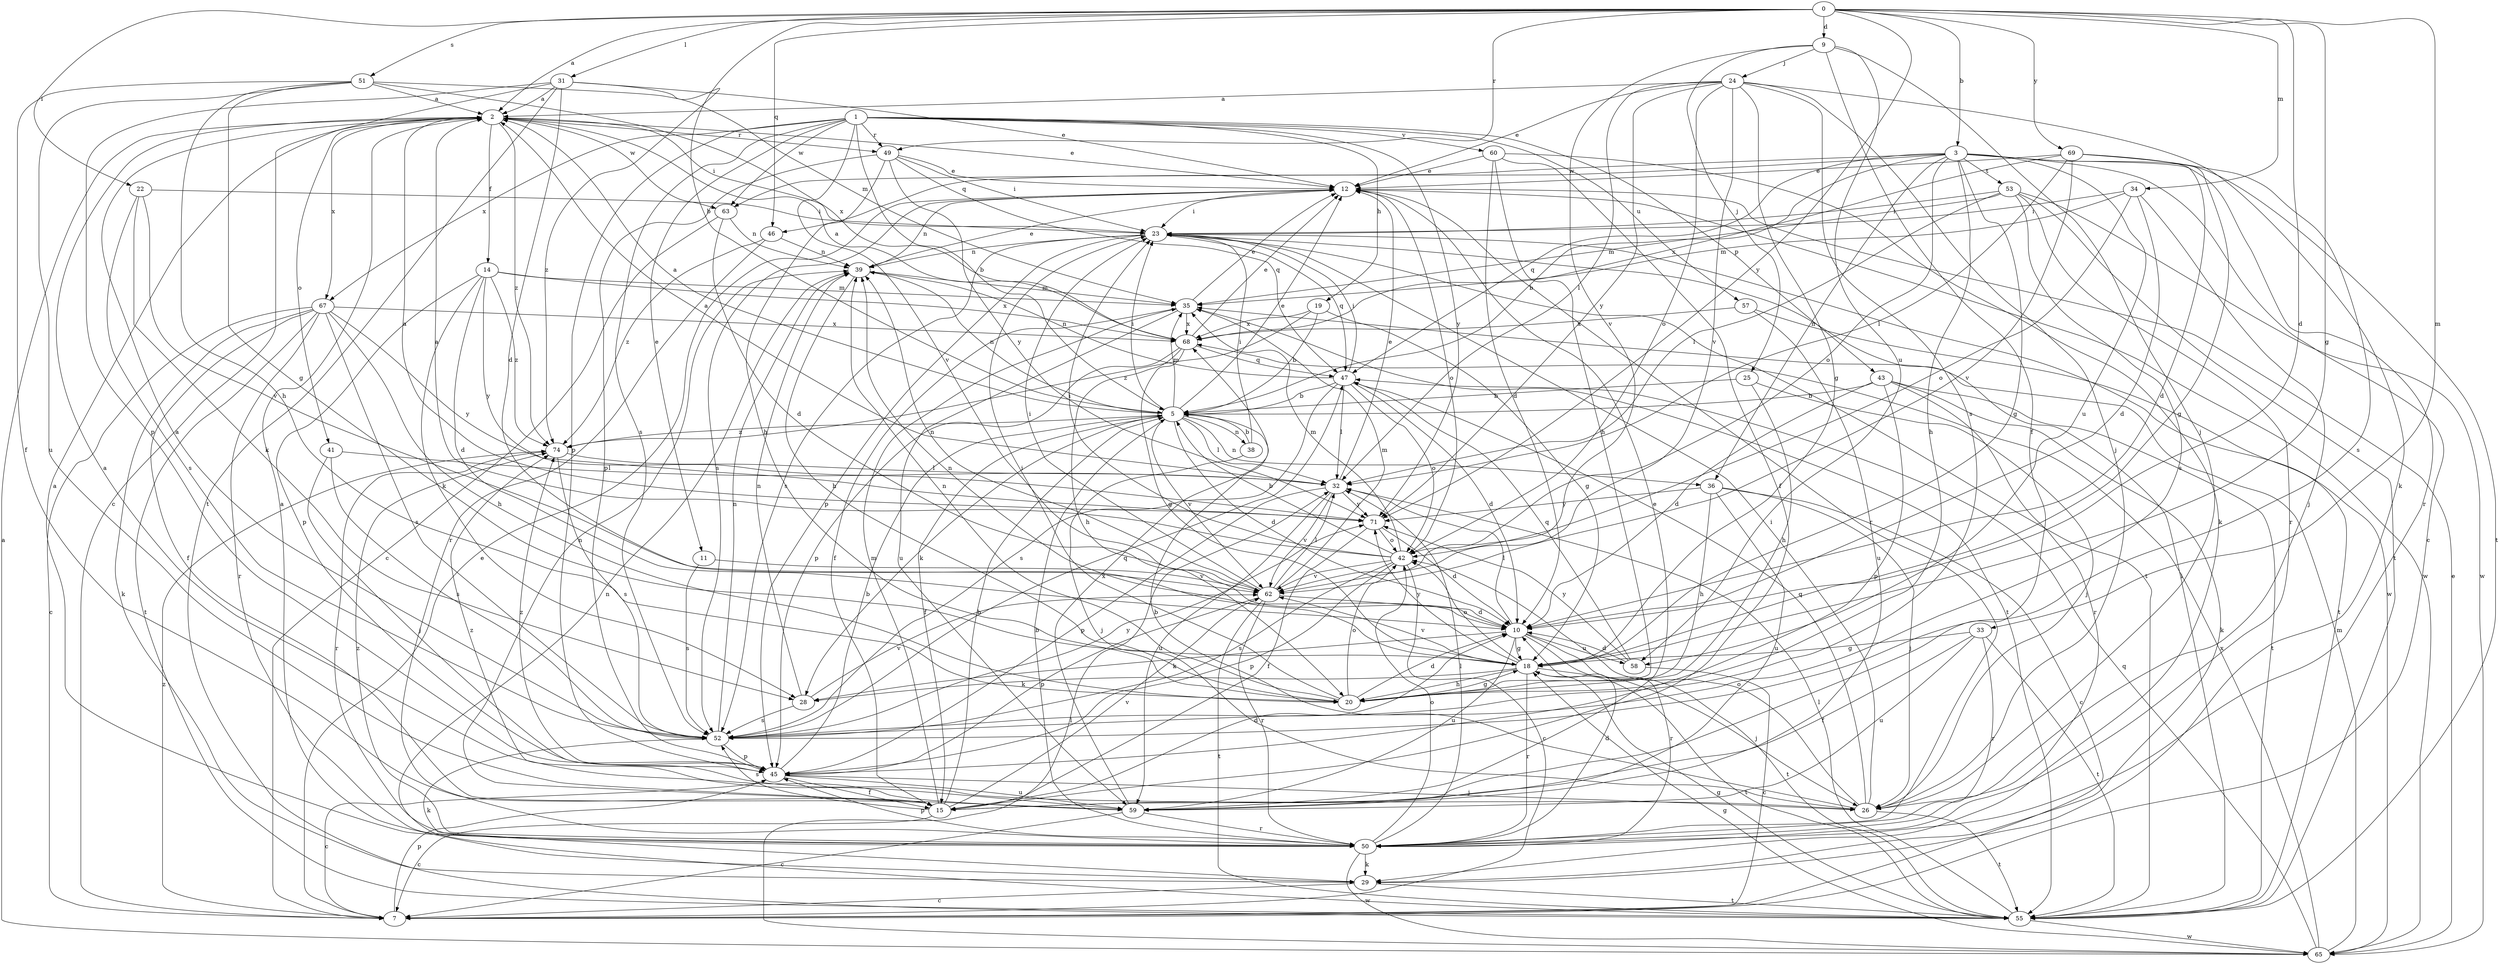 strict digraph  {
0;
1;
2;
3;
5;
7;
9;
10;
11;
12;
14;
15;
18;
19;
20;
22;
23;
24;
25;
26;
28;
29;
31;
32;
33;
34;
35;
36;
38;
39;
41;
42;
43;
45;
46;
47;
49;
50;
51;
52;
53;
55;
57;
58;
59;
60;
62;
63;
65;
67;
68;
69;
71;
74;
0 -> 2  [label=a];
0 -> 3  [label=b];
0 -> 5  [label=b];
0 -> 9  [label=d];
0 -> 10  [label=d];
0 -> 18  [label=g];
0 -> 22  [label=i];
0 -> 31  [label=l];
0 -> 33  [label=m];
0 -> 34  [label=m];
0 -> 46  [label=q];
0 -> 49  [label=r];
0 -> 51  [label=s];
0 -> 69  [label=y];
0 -> 71  [label=y];
1 -> 5  [label=b];
1 -> 11  [label=e];
1 -> 19  [label=h];
1 -> 43  [label=p];
1 -> 45  [label=p];
1 -> 49  [label=r];
1 -> 52  [label=s];
1 -> 57  [label=u];
1 -> 60  [label=v];
1 -> 62  [label=v];
1 -> 63  [label=w];
1 -> 67  [label=x];
1 -> 71  [label=y];
2 -> 12  [label=e];
2 -> 14  [label=f];
2 -> 23  [label=i];
2 -> 41  [label=o];
2 -> 49  [label=r];
2 -> 63  [label=w];
2 -> 67  [label=x];
2 -> 74  [label=z];
3 -> 5  [label=b];
3 -> 7  [label=c];
3 -> 18  [label=g];
3 -> 20  [label=h];
3 -> 36  [label=n];
3 -> 42  [label=o];
3 -> 46  [label=q];
3 -> 47  [label=q];
3 -> 50  [label=r];
3 -> 53  [label=t];
3 -> 55  [label=t];
3 -> 58  [label=u];
3 -> 63  [label=w];
5 -> 2  [label=a];
5 -> 10  [label=d];
5 -> 12  [label=e];
5 -> 15  [label=f];
5 -> 23  [label=i];
5 -> 28  [label=k];
5 -> 32  [label=l];
5 -> 35  [label=m];
5 -> 36  [label=n];
5 -> 38  [label=n];
5 -> 39  [label=n];
5 -> 62  [label=v];
5 -> 74  [label=z];
7 -> 12  [label=e];
7 -> 45  [label=p];
7 -> 74  [label=z];
9 -> 15  [label=f];
9 -> 24  [label=j];
9 -> 25  [label=j];
9 -> 26  [label=j];
9 -> 58  [label=u];
9 -> 62  [label=v];
10 -> 18  [label=g];
10 -> 28  [label=k];
10 -> 32  [label=l];
10 -> 50  [label=r];
10 -> 55  [label=t];
10 -> 58  [label=u];
10 -> 59  [label=u];
11 -> 52  [label=s];
11 -> 62  [label=v];
12 -> 23  [label=i];
12 -> 39  [label=n];
12 -> 42  [label=o];
12 -> 50  [label=r];
12 -> 52  [label=s];
12 -> 65  [label=w];
14 -> 10  [label=d];
14 -> 28  [label=k];
14 -> 35  [label=m];
14 -> 45  [label=p];
14 -> 68  [label=x];
14 -> 71  [label=y];
14 -> 74  [label=z];
15 -> 5  [label=b];
15 -> 7  [label=c];
15 -> 10  [label=d];
15 -> 35  [label=m];
15 -> 39  [label=n];
15 -> 52  [label=s];
15 -> 62  [label=v];
18 -> 20  [label=h];
18 -> 26  [label=j];
18 -> 28  [label=k];
18 -> 39  [label=n];
18 -> 42  [label=o];
18 -> 50  [label=r];
18 -> 55  [label=t];
18 -> 62  [label=v];
18 -> 71  [label=y];
19 -> 5  [label=b];
19 -> 18  [label=g];
19 -> 68  [label=x];
19 -> 74  [label=z];
20 -> 10  [label=d];
20 -> 18  [label=g];
20 -> 23  [label=i];
20 -> 39  [label=n];
20 -> 42  [label=o];
22 -> 23  [label=i];
22 -> 28  [label=k];
22 -> 52  [label=s];
22 -> 62  [label=v];
23 -> 39  [label=n];
23 -> 45  [label=p];
23 -> 47  [label=q];
23 -> 52  [label=s];
23 -> 55  [label=t];
23 -> 65  [label=w];
24 -> 2  [label=a];
24 -> 12  [label=e];
24 -> 18  [label=g];
24 -> 26  [label=j];
24 -> 29  [label=k];
24 -> 32  [label=l];
24 -> 42  [label=o];
24 -> 52  [label=s];
24 -> 62  [label=v];
24 -> 71  [label=y];
25 -> 5  [label=b];
25 -> 20  [label=h];
25 -> 26  [label=j];
26 -> 5  [label=b];
26 -> 23  [label=i];
26 -> 42  [label=o];
26 -> 47  [label=q];
26 -> 55  [label=t];
28 -> 39  [label=n];
28 -> 52  [label=s];
28 -> 62  [label=v];
29 -> 2  [label=a];
29 -> 7  [label=c];
29 -> 55  [label=t];
31 -> 2  [label=a];
31 -> 7  [label=c];
31 -> 10  [label=d];
31 -> 12  [label=e];
31 -> 45  [label=p];
31 -> 55  [label=t];
31 -> 74  [label=z];
32 -> 2  [label=a];
32 -> 12  [label=e];
32 -> 45  [label=p];
32 -> 59  [label=u];
32 -> 62  [label=v];
32 -> 71  [label=y];
33 -> 15  [label=f];
33 -> 18  [label=g];
33 -> 50  [label=r];
33 -> 55  [label=t];
33 -> 59  [label=u];
34 -> 10  [label=d];
34 -> 23  [label=i];
34 -> 26  [label=j];
34 -> 35  [label=m];
34 -> 42  [label=o];
35 -> 12  [label=e];
35 -> 15  [label=f];
35 -> 55  [label=t];
35 -> 59  [label=u];
35 -> 68  [label=x];
36 -> 7  [label=c];
36 -> 20  [label=h];
36 -> 26  [label=j];
36 -> 59  [label=u];
36 -> 71  [label=y];
38 -> 5  [label=b];
38 -> 23  [label=i];
38 -> 26  [label=j];
39 -> 12  [label=e];
39 -> 20  [label=h];
39 -> 35  [label=m];
41 -> 26  [label=j];
41 -> 32  [label=l];
41 -> 52  [label=s];
42 -> 2  [label=a];
42 -> 5  [label=b];
42 -> 7  [label=c];
42 -> 23  [label=i];
42 -> 35  [label=m];
42 -> 45  [label=p];
42 -> 52  [label=s];
42 -> 62  [label=v];
43 -> 5  [label=b];
43 -> 10  [label=d];
43 -> 29  [label=k];
43 -> 45  [label=p];
43 -> 50  [label=r];
43 -> 55  [label=t];
45 -> 5  [label=b];
45 -> 7  [label=c];
45 -> 15  [label=f];
45 -> 26  [label=j];
45 -> 59  [label=u];
45 -> 74  [label=z];
46 -> 39  [label=n];
46 -> 50  [label=r];
46 -> 74  [label=z];
47 -> 5  [label=b];
47 -> 10  [label=d];
47 -> 23  [label=i];
47 -> 32  [label=l];
47 -> 39  [label=n];
47 -> 42  [label=o];
47 -> 52  [label=s];
49 -> 12  [label=e];
49 -> 20  [label=h];
49 -> 23  [label=i];
49 -> 45  [label=p];
49 -> 47  [label=q];
49 -> 71  [label=y];
50 -> 2  [label=a];
50 -> 5  [label=b];
50 -> 10  [label=d];
50 -> 29  [label=k];
50 -> 32  [label=l];
50 -> 42  [label=o];
50 -> 45  [label=p];
50 -> 65  [label=w];
50 -> 74  [label=z];
51 -> 2  [label=a];
51 -> 15  [label=f];
51 -> 18  [label=g];
51 -> 20  [label=h];
51 -> 35  [label=m];
51 -> 59  [label=u];
51 -> 68  [label=x];
52 -> 2  [label=a];
52 -> 29  [label=k];
52 -> 39  [label=n];
52 -> 45  [label=p];
52 -> 47  [label=q];
52 -> 71  [label=y];
53 -> 23  [label=i];
53 -> 32  [label=l];
53 -> 35  [label=m];
53 -> 50  [label=r];
53 -> 52  [label=s];
53 -> 55  [label=t];
53 -> 65  [label=w];
55 -> 18  [label=g];
55 -> 23  [label=i];
55 -> 32  [label=l];
55 -> 39  [label=n];
55 -> 65  [label=w];
57 -> 55  [label=t];
57 -> 59  [label=u];
57 -> 68  [label=x];
58 -> 7  [label=c];
58 -> 10  [label=d];
58 -> 47  [label=q];
58 -> 71  [label=y];
59 -> 2  [label=a];
59 -> 7  [label=c];
59 -> 12  [label=e];
59 -> 50  [label=r];
59 -> 68  [label=x];
59 -> 74  [label=z];
60 -> 10  [label=d];
60 -> 12  [label=e];
60 -> 15  [label=f];
60 -> 20  [label=h];
60 -> 29  [label=k];
62 -> 10  [label=d];
62 -> 23  [label=i];
62 -> 32  [label=l];
62 -> 35  [label=m];
62 -> 39  [label=n];
62 -> 45  [label=p];
62 -> 50  [label=r];
62 -> 55  [label=t];
63 -> 7  [label=c];
63 -> 10  [label=d];
63 -> 39  [label=n];
65 -> 2  [label=a];
65 -> 12  [label=e];
65 -> 18  [label=g];
65 -> 32  [label=l];
65 -> 35  [label=m];
65 -> 47  [label=q];
65 -> 68  [label=x];
67 -> 7  [label=c];
67 -> 15  [label=f];
67 -> 20  [label=h];
67 -> 29  [label=k];
67 -> 50  [label=r];
67 -> 52  [label=s];
67 -> 55  [label=t];
67 -> 68  [label=x];
67 -> 71  [label=y];
68 -> 2  [label=a];
68 -> 12  [label=e];
68 -> 18  [label=g];
68 -> 20  [label=h];
68 -> 45  [label=p];
68 -> 47  [label=q];
69 -> 10  [label=d];
69 -> 12  [label=e];
69 -> 18  [label=g];
69 -> 32  [label=l];
69 -> 52  [label=s];
69 -> 62  [label=v];
69 -> 68  [label=x];
71 -> 2  [label=a];
71 -> 10  [label=d];
71 -> 15  [label=f];
71 -> 42  [label=o];
74 -> 32  [label=l];
74 -> 50  [label=r];
74 -> 52  [label=s];
}
